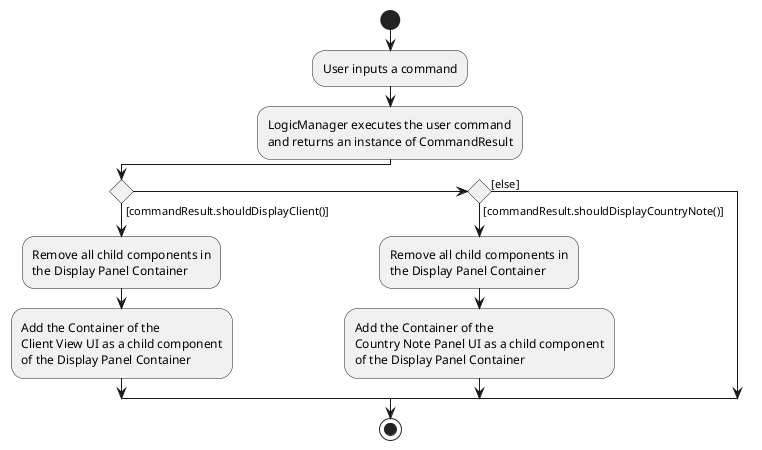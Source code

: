 @startuml
start
:User inputs a command;

'Since the beta syntax does not support placing the condition outside the
'diamond we place it as the true branch instead.

:LogicManager executes the user command
and returns an instance of CommandResult;

if () then ([commandResult.shouldDisplayClient()])
    :Remove all child components in
    the Display Panel Container;
    :Add the Container of the
    Client View UI as a child component
    of the Display Panel Container;
elseif () then ([commandResult.shouldDisplayCountryNote()])
    :Remove all child components in
    the Display Panel Container;
    :Add the Container of the
    Country Note Panel UI as a child component
    of the Display Panel Container;
else ([else])

endif
stop
@enduml
